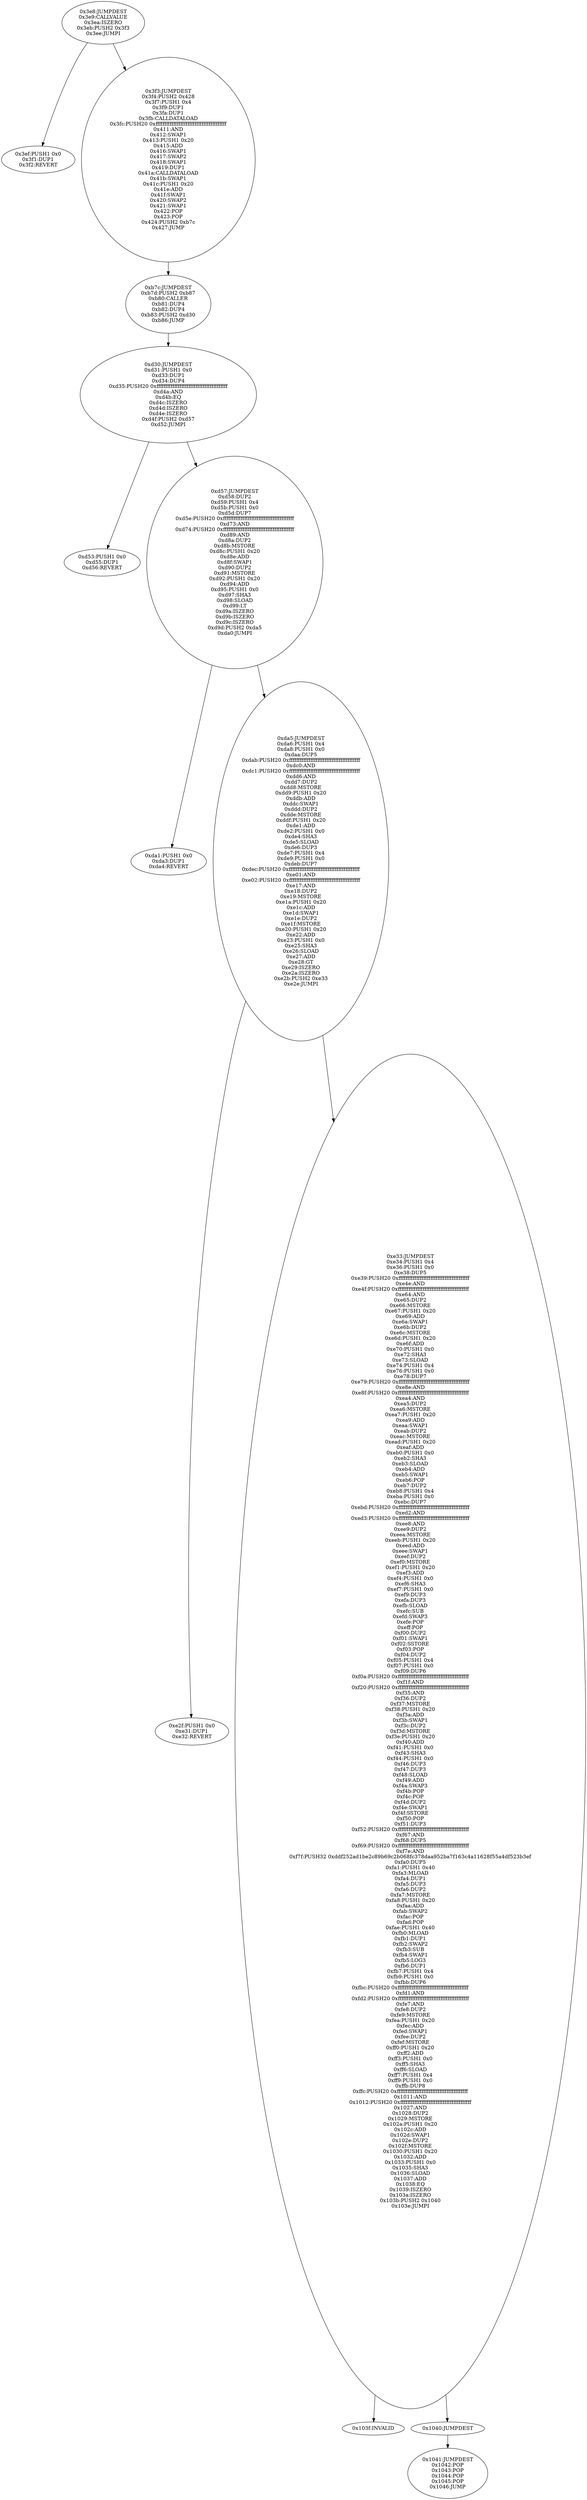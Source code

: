 digraph{
1000[label="0x3e8:JUMPDEST
0x3e9:CALLVALUE
0x3ea:ISZERO
0x3eb:PUSH2 0x3f3
0x3ee:JUMPI"]
1000 -> 1007
1000 -> 1011
1007[label="0x3ef:PUSH1 0x0
0x3f1:DUP1
0x3f2:REVERT"]
1011[label="0x3f3:JUMPDEST
0x3f4:PUSH2 0x428
0x3f7:PUSH1 0x4
0x3f9:DUP1
0x3fa:DUP1
0x3fb:CALLDATALOAD
0x3fc:PUSH20 0xffffffffffffffffffffffffffffffffffffffff
0x411:AND
0x412:SWAP1
0x413:PUSH1 0x20
0x415:ADD
0x416:SWAP1
0x417:SWAP2
0x418:SWAP1
0x419:DUP1
0x41a:CALLDATALOAD
0x41b:SWAP1
0x41c:PUSH1 0x20
0x41e:ADD
0x41f:SWAP1
0x420:SWAP2
0x421:SWAP1
0x422:POP
0x423:POP
0x424:PUSH2 0xb7c
0x427:JUMP"]
1011 -> 2940
2940[label="0xb7c:JUMPDEST
0xb7d:PUSH2 0xb87
0xb80:CALLER
0xb81:DUP4
0xb82:DUP4
0xb83:PUSH2 0xd30
0xb86:JUMP"]
2940 -> 3376
3376[label="0xd30:JUMPDEST
0xd31:PUSH1 0x0
0xd33:DUP1
0xd34:DUP4
0xd35:PUSH20 0xffffffffffffffffffffffffffffffffffffffff
0xd4a:AND
0xd4b:EQ
0xd4c:ISZERO
0xd4d:ISZERO
0xd4e:ISZERO
0xd4f:PUSH2 0xd57
0xd52:JUMPI"]
3376 -> 3411
3376 -> 3415
3411[label="0xd53:PUSH1 0x0
0xd55:DUP1
0xd56:REVERT"]
3415[label="0xd57:JUMPDEST
0xd58:DUP2
0xd59:PUSH1 0x4
0xd5b:PUSH1 0x0
0xd5d:DUP7
0xd5e:PUSH20 0xffffffffffffffffffffffffffffffffffffffff
0xd73:AND
0xd74:PUSH20 0xffffffffffffffffffffffffffffffffffffffff
0xd89:AND
0xd8a:DUP2
0xd8b:MSTORE
0xd8c:PUSH1 0x20
0xd8e:ADD
0xd8f:SWAP1
0xd90:DUP2
0xd91:MSTORE
0xd92:PUSH1 0x20
0xd94:ADD
0xd95:PUSH1 0x0
0xd97:SHA3
0xd98:SLOAD
0xd99:LT
0xd9a:ISZERO
0xd9b:ISZERO
0xd9c:ISZERO
0xd9d:PUSH2 0xda5
0xda0:JUMPI"]
3415 -> 3489
3415 -> 3493
3489[label="0xda1:PUSH1 0x0
0xda3:DUP1
0xda4:REVERT"]
3493[label="0xda5:JUMPDEST
0xda6:PUSH1 0x4
0xda8:PUSH1 0x0
0xdaa:DUP5
0xdab:PUSH20 0xffffffffffffffffffffffffffffffffffffffff
0xdc0:AND
0xdc1:PUSH20 0xffffffffffffffffffffffffffffffffffffffff
0xdd6:AND
0xdd7:DUP2
0xdd8:MSTORE
0xdd9:PUSH1 0x20
0xddb:ADD
0xddc:SWAP1
0xddd:DUP2
0xdde:MSTORE
0xddf:PUSH1 0x20
0xde1:ADD
0xde2:PUSH1 0x0
0xde4:SHA3
0xde5:SLOAD
0xde6:DUP3
0xde7:PUSH1 0x4
0xde9:PUSH1 0x0
0xdeb:DUP7
0xdec:PUSH20 0xffffffffffffffffffffffffffffffffffffffff
0xe01:AND
0xe02:PUSH20 0xffffffffffffffffffffffffffffffffffffffff
0xe17:AND
0xe18:DUP2
0xe19:MSTORE
0xe1a:PUSH1 0x20
0xe1c:ADD
0xe1d:SWAP1
0xe1e:DUP2
0xe1f:MSTORE
0xe20:PUSH1 0x20
0xe22:ADD
0xe23:PUSH1 0x0
0xe25:SHA3
0xe26:SLOAD
0xe27:ADD
0xe28:GT
0xe29:ISZERO
0xe2a:ISZERO
0xe2b:PUSH2 0xe33
0xe2e:JUMPI"]
3493 -> 3631
3493 -> 3635
3631[label="0xe2f:PUSH1 0x0
0xe31:DUP1
0xe32:REVERT"]
3635[label="0xe33:JUMPDEST
0xe34:PUSH1 0x4
0xe36:PUSH1 0x0
0xe38:DUP5
0xe39:PUSH20 0xffffffffffffffffffffffffffffffffffffffff
0xe4e:AND
0xe4f:PUSH20 0xffffffffffffffffffffffffffffffffffffffff
0xe64:AND
0xe65:DUP2
0xe66:MSTORE
0xe67:PUSH1 0x20
0xe69:ADD
0xe6a:SWAP1
0xe6b:DUP2
0xe6c:MSTORE
0xe6d:PUSH1 0x20
0xe6f:ADD
0xe70:PUSH1 0x0
0xe72:SHA3
0xe73:SLOAD
0xe74:PUSH1 0x4
0xe76:PUSH1 0x0
0xe78:DUP7
0xe79:PUSH20 0xffffffffffffffffffffffffffffffffffffffff
0xe8e:AND
0xe8f:PUSH20 0xffffffffffffffffffffffffffffffffffffffff
0xea4:AND
0xea5:DUP2
0xea6:MSTORE
0xea7:PUSH1 0x20
0xea9:ADD
0xeaa:SWAP1
0xeab:DUP2
0xeac:MSTORE
0xead:PUSH1 0x20
0xeaf:ADD
0xeb0:PUSH1 0x0
0xeb2:SHA3
0xeb3:SLOAD
0xeb4:ADD
0xeb5:SWAP1
0xeb6:POP
0xeb7:DUP2
0xeb8:PUSH1 0x4
0xeba:PUSH1 0x0
0xebc:DUP7
0xebd:PUSH20 0xffffffffffffffffffffffffffffffffffffffff
0xed2:AND
0xed3:PUSH20 0xffffffffffffffffffffffffffffffffffffffff
0xee8:AND
0xee9:DUP2
0xeea:MSTORE
0xeeb:PUSH1 0x20
0xeed:ADD
0xeee:SWAP1
0xeef:DUP2
0xef0:MSTORE
0xef1:PUSH1 0x20
0xef3:ADD
0xef4:PUSH1 0x0
0xef6:SHA3
0xef7:PUSH1 0x0
0xef9:DUP3
0xefa:DUP3
0xefb:SLOAD
0xefc:SUB
0xefd:SWAP3
0xefe:POP
0xeff:POP
0xf00:DUP2
0xf01:SWAP1
0xf02:SSTORE
0xf03:POP
0xf04:DUP2
0xf05:PUSH1 0x4
0xf07:PUSH1 0x0
0xf09:DUP6
0xf0a:PUSH20 0xffffffffffffffffffffffffffffffffffffffff
0xf1f:AND
0xf20:PUSH20 0xffffffffffffffffffffffffffffffffffffffff
0xf35:AND
0xf36:DUP2
0xf37:MSTORE
0xf38:PUSH1 0x20
0xf3a:ADD
0xf3b:SWAP1
0xf3c:DUP2
0xf3d:MSTORE
0xf3e:PUSH1 0x20
0xf40:ADD
0xf41:PUSH1 0x0
0xf43:SHA3
0xf44:PUSH1 0x0
0xf46:DUP3
0xf47:DUP3
0xf48:SLOAD
0xf49:ADD
0xf4a:SWAP3
0xf4b:POP
0xf4c:POP
0xf4d:DUP2
0xf4e:SWAP1
0xf4f:SSTORE
0xf50:POP
0xf51:DUP3
0xf52:PUSH20 0xffffffffffffffffffffffffffffffffffffffff
0xf67:AND
0xf68:DUP5
0xf69:PUSH20 0xffffffffffffffffffffffffffffffffffffffff
0xf7e:AND
0xf7f:PUSH32 0xddf252ad1be2c89b69c2b068fc378daa952ba7f163c4a11628f55a4df523b3ef
0xfa0:DUP5
0xfa1:PUSH1 0x40
0xfa3:MLOAD
0xfa4:DUP1
0xfa5:DUP3
0xfa6:DUP2
0xfa7:MSTORE
0xfa8:PUSH1 0x20
0xfaa:ADD
0xfab:SWAP2
0xfac:POP
0xfad:POP
0xfae:PUSH1 0x40
0xfb0:MLOAD
0xfb1:DUP1
0xfb2:SWAP2
0xfb3:SUB
0xfb4:SWAP1
0xfb5:LOG3
0xfb6:DUP1
0xfb7:PUSH1 0x4
0xfb9:PUSH1 0x0
0xfbb:DUP6
0xfbc:PUSH20 0xffffffffffffffffffffffffffffffffffffffff
0xfd1:AND
0xfd2:PUSH20 0xffffffffffffffffffffffffffffffffffffffff
0xfe7:AND
0xfe8:DUP2
0xfe9:MSTORE
0xfea:PUSH1 0x20
0xfec:ADD
0xfed:SWAP1
0xfee:DUP2
0xfef:MSTORE
0xff0:PUSH1 0x20
0xff2:ADD
0xff3:PUSH1 0x0
0xff5:SHA3
0xff6:SLOAD
0xff7:PUSH1 0x4
0xff9:PUSH1 0x0
0xffb:DUP8
0xffc:PUSH20 0xffffffffffffffffffffffffffffffffffffffff
0x1011:AND
0x1012:PUSH20 0xffffffffffffffffffffffffffffffffffffffff
0x1027:AND
0x1028:DUP2
0x1029:MSTORE
0x102a:PUSH1 0x20
0x102c:ADD
0x102d:SWAP1
0x102e:DUP2
0x102f:MSTORE
0x1030:PUSH1 0x20
0x1032:ADD
0x1033:PUSH1 0x0
0x1035:SHA3
0x1036:SLOAD
0x1037:ADD
0x1038:EQ
0x1039:ISZERO
0x103a:ISZERO
0x103b:PUSH2 0x1040
0x103e:JUMPI"]
3635 -> 4159
3635 -> 4160
4159[label="0x103f:INVALID"]
4160[label="0x1040:JUMPDEST"]
4160 -> 4161
4161[label="0x1041:JUMPDEST
0x1042:POP
0x1043:POP
0x1044:POP
0x1045:POP
0x1046:JUMP"]

}